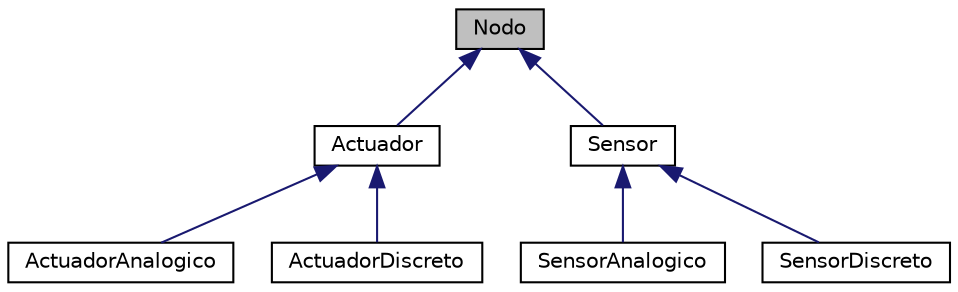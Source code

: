 digraph G
{
  edge [fontname="Helvetica",fontsize="10",labelfontname="Helvetica",labelfontsize="10"];
  node [fontname="Helvetica",fontsize="10",shape=record];
  Node1 [label="Nodo",height=0.2,width=0.4,color="black", fillcolor="grey75", style="filled" fontcolor="black"];
  Node1 -> Node2 [dir="back",color="midnightblue",fontsize="10",style="solid",fontname="Helvetica"];
  Node2 [label="Actuador",height=0.2,width=0.4,color="black", fillcolor="white", style="filled",URL="$class_actuador.html"];
  Node2 -> Node3 [dir="back",color="midnightblue",fontsize="10",style="solid",fontname="Helvetica"];
  Node3 [label="ActuadorAnalogico",height=0.2,width=0.4,color="black", fillcolor="white", style="filled",URL="$class_actuador_analogico.html"];
  Node2 -> Node4 [dir="back",color="midnightblue",fontsize="10",style="solid",fontname="Helvetica"];
  Node4 [label="ActuadorDiscreto",height=0.2,width=0.4,color="black", fillcolor="white", style="filled",URL="$class_actuador_discreto.html"];
  Node1 -> Node5 [dir="back",color="midnightblue",fontsize="10",style="solid",fontname="Helvetica"];
  Node5 [label="Sensor",height=0.2,width=0.4,color="black", fillcolor="white", style="filled",URL="$class_sensor.html"];
  Node5 -> Node6 [dir="back",color="midnightblue",fontsize="10",style="solid",fontname="Helvetica"];
  Node6 [label="SensorAnalogico",height=0.2,width=0.4,color="black", fillcolor="white", style="filled",URL="$class_sensor_analogico.html"];
  Node5 -> Node7 [dir="back",color="midnightblue",fontsize="10",style="solid",fontname="Helvetica"];
  Node7 [label="SensorDiscreto",height=0.2,width=0.4,color="black", fillcolor="white", style="filled",URL="$class_sensor_discreto.html"];
}
